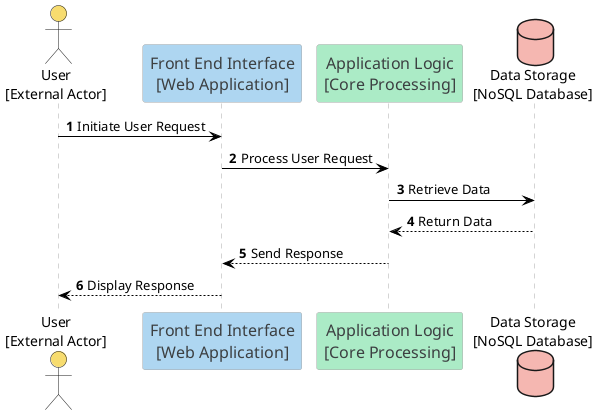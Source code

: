 @startuml

' Improved General settings with lighter color coding and black arrows
skinparam sequence {
    ArrowColor Black
    LifeLineBorderColor DarkGray
    LifeLineBackgroundColor LightYellow
    ParticipantBorderColor DarkGray
    ParticipantBackgroundColor LightSkyBlue
    ParticipantFontName Helvetica
    ParticipantFontSize 16
    ParticipantFontColor #3C3F41
}

' Participants with titles and lighter colors
actor "User\n[External Actor]" as User #F7DC6F
participant "Front End Interface\n[Web Application]" as Frontend #AED6F1
participant "Application Logic\n[Core Processing]" as AppLogic #ABEBC6
database "Data Storage\n[NoSQL Database]" as Database #F5B7B1

' Sequence with autonumbering
autonumber
User -> Frontend : Initiate User Request
Frontend -> AppLogic : Process User Request
AppLogic -> Database : Retrieve Data
Database --> AppLogic : Return Data
AppLogic --> Frontend : Send Response
Frontend --> User : Display Response

@enduml
